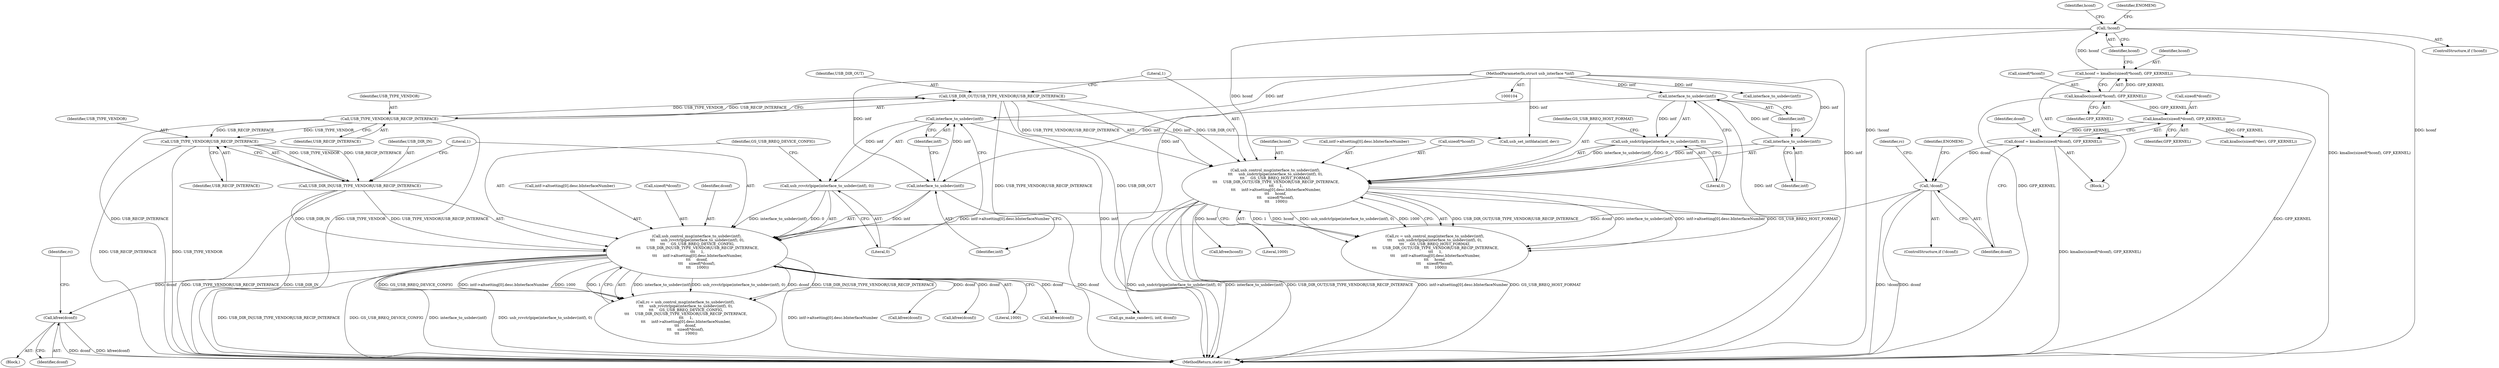 digraph "0_linux_c919a3069c775c1c876bec55e00b2305d5125caa@API" {
"1000237" [label="(Call,kfree(dconf))"];
"1000197" [label="(Call,usb_control_msg(interface_to_usbdev(intf),\n \t\t\t     usb_rcvctrlpipe(interface_to_usbdev(intf), 0),\n \t\t\t     GS_USB_BREQ_DEVICE_CONFIG,\n \t\t\t     USB_DIR_IN|USB_TYPE_VENDOR|USB_RECIP_INTERFACE,\n \t\t\t     1,\n \t\t\t     intf->altsetting[0].desc.bInterfaceNumber,\n\t\t\t     dconf,\n\t\t\t     sizeof(*dconf),\n \t\t\t     1000))"];
"1000200" [label="(Call,usb_rcvctrlpipe(interface_to_usbdev(intf), 0))"];
"1000201" [label="(Call,interface_to_usbdev(intf))"];
"1000198" [label="(Call,interface_to_usbdev(intf))"];
"1000142" [label="(Call,interface_to_usbdev(intf))"];
"1000139" [label="(Call,interface_to_usbdev(intf))"];
"1000105" [label="(MethodParameterIn,struct usb_interface *intf)"];
"1000205" [label="(Call,USB_DIR_IN|USB_TYPE_VENDOR|USB_RECIP_INTERFACE)"];
"1000207" [label="(Call,USB_TYPE_VENDOR|USB_RECIP_INTERFACE)"];
"1000148" [label="(Call,USB_TYPE_VENDOR|USB_RECIP_INTERFACE)"];
"1000138" [label="(Call,usb_control_msg(interface_to_usbdev(intf),\n\t\t\t     usb_sndctrlpipe(interface_to_usbdev(intf), 0),\n\t\t\t     GS_USB_BREQ_HOST_FORMAT,\n \t\t\t     USB_DIR_OUT|USB_TYPE_VENDOR|USB_RECIP_INTERFACE,\n \t\t\t     1,\n \t\t\t     intf->altsetting[0].desc.bInterfaceNumber,\n\t\t\t     hconf,\n\t\t\t     sizeof(*hconf),\n \t\t\t     1000))"];
"1000141" [label="(Call,usb_sndctrlpipe(interface_to_usbdev(intf), 0))"];
"1000146" [label="(Call,USB_DIR_OUT|USB_TYPE_VENDOR|USB_RECIP_INTERFACE)"];
"1000126" [label="(Call,!hconf)"];
"1000118" [label="(Call,hconf = kmalloc(sizeof(*hconf), GFP_KERNEL))"];
"1000120" [label="(Call,kmalloc(sizeof(*hconf), GFP_KERNEL))"];
"1000190" [label="(Call,!dconf)"];
"1000182" [label="(Call,dconf = kmalloc(sizeof(*dconf), GFP_KERNEL))"];
"1000184" [label="(Call,kmalloc(sizeof(*dconf), GFP_KERNEL))"];
"1000201" [label="(Call,interface_to_usbdev(intf))"];
"1000166" [label="(Call,kfree(hconf))"];
"1000221" [label="(Call,sizeof(*dconf))"];
"1000148" [label="(Call,USB_TYPE_VENDOR|USB_RECIP_INTERFACE)"];
"1000136" [label="(Call,rc = usb_control_msg(interface_to_usbdev(intf),\n\t\t\t     usb_sndctrlpipe(interface_to_usbdev(intf), 0),\n\t\t\t     GS_USB_BREQ_HOST_FORMAT,\n \t\t\t     USB_DIR_OUT|USB_TYPE_VENDOR|USB_RECIP_INTERFACE,\n \t\t\t     1,\n \t\t\t     intf->altsetting[0].desc.bInterfaceNumber,\n\t\t\t     hconf,\n\t\t\t     sizeof(*hconf),\n \t\t\t     1000))"];
"1000143" [label="(Identifier,intf)"];
"1000184" [label="(Call,kmalloc(sizeof(*dconf), GFP_KERNEL))"];
"1000146" [label="(Call,USB_DIR_OUT|USB_TYPE_VENDOR|USB_RECIP_INTERFACE)"];
"1000151" [label="(Literal,1)"];
"1000224" [label="(Literal,1000)"];
"1000274" [label="(Call,kzalloc(sizeof(*dev), GFP_KERNEL))"];
"1000125" [label="(ControlStructure,if (!hconf))"];
"1000107" [label="(Block,)"];
"1000133" [label="(Identifier,hconf)"];
"1000145" [label="(Identifier,GS_USB_BREQ_HOST_FORMAT)"];
"1000165" [label="(Literal,1000)"];
"1000206" [label="(Identifier,USB_DIR_IN)"];
"1000283" [label="(Call,kfree(dconf))"];
"1000229" [label="(Block,)"];
"1000204" [label="(Identifier,GS_USB_BREQ_DEVICE_CONFIG)"];
"1000240" [label="(Identifier,rc)"];
"1000161" [label="(Identifier,hconf)"];
"1000199" [label="(Identifier,intf)"];
"1000120" [label="(Call,kmalloc(sizeof(*hconf), GFP_KERNEL))"];
"1000306" [label="(Call,interface_to_usbdev(intf))"];
"1000144" [label="(Literal,0)"];
"1000127" [label="(Identifier,hconf)"];
"1000196" [label="(Identifier,rc)"];
"1000188" [label="(Identifier,GFP_KERNEL)"];
"1000189" [label="(ControlStructure,if (!dconf))"];
"1000191" [label="(Identifier,dconf)"];
"1000142" [label="(Call,interface_to_usbdev(intf))"];
"1000209" [label="(Identifier,USB_RECIP_INTERFACE)"];
"1000124" [label="(Identifier,GFP_KERNEL)"];
"1000195" [label="(Call,rc = usb_control_msg(interface_to_usbdev(intf),\n \t\t\t     usb_rcvctrlpipe(interface_to_usbdev(intf), 0),\n \t\t\t     GS_USB_BREQ_DEVICE_CONFIG,\n \t\t\t     USB_DIR_IN|USB_TYPE_VENDOR|USB_RECIP_INTERFACE,\n \t\t\t     1,\n \t\t\t     intf->altsetting[0].desc.bInterfaceNumber,\n\t\t\t     dconf,\n\t\t\t     sizeof(*dconf),\n \t\t\t     1000))"];
"1000198" [label="(Call,interface_to_usbdev(intf))"];
"1000200" [label="(Call,usb_rcvctrlpipe(interface_to_usbdev(intf), 0))"];
"1000220" [label="(Identifier,dconf)"];
"1000207" [label="(Call,USB_TYPE_VENDOR|USB_RECIP_INTERFACE)"];
"1000147" [label="(Identifier,USB_DIR_OUT)"];
"1000152" [label="(Call,intf->altsetting[0].desc.bInterfaceNumber)"];
"1000237" [label="(Call,kfree(dconf))"];
"1000185" [label="(Call,sizeof(*dconf))"];
"1000382" [label="(Call,kfree(dconf))"];
"1000203" [label="(Literal,0)"];
"1000194" [label="(Identifier,ENOMEM)"];
"1000208" [label="(Identifier,USB_TYPE_VENDOR)"];
"1000238" [label="(Identifier,dconf)"];
"1000150" [label="(Identifier,USB_RECIP_INTERFACE)"];
"1000205" [label="(Call,USB_DIR_IN|USB_TYPE_VENDOR|USB_RECIP_INTERFACE)"];
"1000140" [label="(Identifier,intf)"];
"1000118" [label="(Call,hconf = kmalloc(sizeof(*hconf), GFP_KERNEL))"];
"1000141" [label="(Call,usb_sndctrlpipe(interface_to_usbdev(intf), 0))"];
"1000197" [label="(Call,usb_control_msg(interface_to_usbdev(intf),\n \t\t\t     usb_rcvctrlpipe(interface_to_usbdev(intf), 0),\n \t\t\t     GS_USB_BREQ_DEVICE_CONFIG,\n \t\t\t     USB_DIR_IN|USB_TYPE_VENDOR|USB_RECIP_INTERFACE,\n \t\t\t     1,\n \t\t\t     intf->altsetting[0].desc.bInterfaceNumber,\n\t\t\t     dconf,\n\t\t\t     sizeof(*dconf),\n \t\t\t     1000))"];
"1000182" [label="(Call,dconf = kmalloc(sizeof(*dconf), GFP_KERNEL))"];
"1000202" [label="(Identifier,intf)"];
"1000139" [label="(Call,interface_to_usbdev(intf))"];
"1000121" [label="(Call,sizeof(*hconf))"];
"1000119" [label="(Identifier,hconf)"];
"1000190" [label="(Call,!dconf)"];
"1000183" [label="(Identifier,dconf)"];
"1000386" [label="(MethodReturn,static int)"];
"1000149" [label="(Identifier,USB_TYPE_VENDOR)"];
"1000162" [label="(Call,sizeof(*hconf))"];
"1000210" [label="(Literal,1)"];
"1000126" [label="(Call,!hconf)"];
"1000138" [label="(Call,usb_control_msg(interface_to_usbdev(intf),\n\t\t\t     usb_sndctrlpipe(interface_to_usbdev(intf), 0),\n\t\t\t     GS_USB_BREQ_HOST_FORMAT,\n \t\t\t     USB_DIR_OUT|USB_TYPE_VENDOR|USB_RECIP_INTERFACE,\n \t\t\t     1,\n \t\t\t     intf->altsetting[0].desc.bInterfaceNumber,\n\t\t\t     hconf,\n\t\t\t     sizeof(*hconf),\n \t\t\t     1000))"];
"1000267" [label="(Call,kfree(dconf))"];
"1000105" [label="(MethodParameterIn,struct usb_interface *intf)"];
"1000299" [label="(Call,usb_set_intfdata(intf, dev))"];
"1000324" [label="(Call,gs_make_candev(i, intf, dconf))"];
"1000130" [label="(Identifier,ENOMEM)"];
"1000211" [label="(Call,intf->altsetting[0].desc.bInterfaceNumber)"];
"1000237" -> "1000229"  [label="AST: "];
"1000237" -> "1000238"  [label="CFG: "];
"1000238" -> "1000237"  [label="AST: "];
"1000240" -> "1000237"  [label="CFG: "];
"1000237" -> "1000386"  [label="DDG: kfree(dconf)"];
"1000237" -> "1000386"  [label="DDG: dconf"];
"1000197" -> "1000237"  [label="DDG: dconf"];
"1000197" -> "1000195"  [label="AST: "];
"1000197" -> "1000224"  [label="CFG: "];
"1000198" -> "1000197"  [label="AST: "];
"1000200" -> "1000197"  [label="AST: "];
"1000204" -> "1000197"  [label="AST: "];
"1000205" -> "1000197"  [label="AST: "];
"1000210" -> "1000197"  [label="AST: "];
"1000211" -> "1000197"  [label="AST: "];
"1000220" -> "1000197"  [label="AST: "];
"1000221" -> "1000197"  [label="AST: "];
"1000224" -> "1000197"  [label="AST: "];
"1000195" -> "1000197"  [label="CFG: "];
"1000197" -> "1000386"  [label="DDG: usb_rcvctrlpipe(interface_to_usbdev(intf), 0)"];
"1000197" -> "1000386"  [label="DDG: intf->altsetting[0].desc.bInterfaceNumber"];
"1000197" -> "1000386"  [label="DDG: USB_DIR_IN|USB_TYPE_VENDOR|USB_RECIP_INTERFACE"];
"1000197" -> "1000386"  [label="DDG: GS_USB_BREQ_DEVICE_CONFIG"];
"1000197" -> "1000386"  [label="DDG: interface_to_usbdev(intf)"];
"1000197" -> "1000195"  [label="DDG: interface_to_usbdev(intf)"];
"1000197" -> "1000195"  [label="DDG: usb_rcvctrlpipe(interface_to_usbdev(intf), 0)"];
"1000197" -> "1000195"  [label="DDG: dconf"];
"1000197" -> "1000195"  [label="DDG: USB_DIR_IN|USB_TYPE_VENDOR|USB_RECIP_INTERFACE"];
"1000197" -> "1000195"  [label="DDG: GS_USB_BREQ_DEVICE_CONFIG"];
"1000197" -> "1000195"  [label="DDG: intf->altsetting[0].desc.bInterfaceNumber"];
"1000197" -> "1000195"  [label="DDG: 1000"];
"1000197" -> "1000195"  [label="DDG: 1"];
"1000200" -> "1000197"  [label="DDG: interface_to_usbdev(intf)"];
"1000200" -> "1000197"  [label="DDG: 0"];
"1000198" -> "1000197"  [label="DDG: intf"];
"1000205" -> "1000197"  [label="DDG: USB_DIR_IN"];
"1000205" -> "1000197"  [label="DDG: USB_TYPE_VENDOR|USB_RECIP_INTERFACE"];
"1000138" -> "1000197"  [label="DDG: intf->altsetting[0].desc.bInterfaceNumber"];
"1000190" -> "1000197"  [label="DDG: dconf"];
"1000197" -> "1000267"  [label="DDG: dconf"];
"1000197" -> "1000283"  [label="DDG: dconf"];
"1000197" -> "1000324"  [label="DDG: dconf"];
"1000197" -> "1000382"  [label="DDG: dconf"];
"1000200" -> "1000203"  [label="CFG: "];
"1000201" -> "1000200"  [label="AST: "];
"1000203" -> "1000200"  [label="AST: "];
"1000204" -> "1000200"  [label="CFG: "];
"1000201" -> "1000200"  [label="DDG: intf"];
"1000201" -> "1000202"  [label="CFG: "];
"1000202" -> "1000201"  [label="AST: "];
"1000203" -> "1000201"  [label="CFG: "];
"1000201" -> "1000386"  [label="DDG: intf"];
"1000198" -> "1000201"  [label="DDG: intf"];
"1000105" -> "1000201"  [label="DDG: intf"];
"1000201" -> "1000299"  [label="DDG: intf"];
"1000198" -> "1000199"  [label="CFG: "];
"1000199" -> "1000198"  [label="AST: "];
"1000202" -> "1000198"  [label="CFG: "];
"1000142" -> "1000198"  [label="DDG: intf"];
"1000105" -> "1000198"  [label="DDG: intf"];
"1000142" -> "1000141"  [label="AST: "];
"1000142" -> "1000143"  [label="CFG: "];
"1000143" -> "1000142"  [label="AST: "];
"1000144" -> "1000142"  [label="CFG: "];
"1000142" -> "1000386"  [label="DDG: intf"];
"1000142" -> "1000141"  [label="DDG: intf"];
"1000139" -> "1000142"  [label="DDG: intf"];
"1000105" -> "1000142"  [label="DDG: intf"];
"1000139" -> "1000138"  [label="AST: "];
"1000139" -> "1000140"  [label="CFG: "];
"1000140" -> "1000139"  [label="AST: "];
"1000143" -> "1000139"  [label="CFG: "];
"1000139" -> "1000138"  [label="DDG: intf"];
"1000105" -> "1000139"  [label="DDG: intf"];
"1000105" -> "1000104"  [label="AST: "];
"1000105" -> "1000386"  [label="DDG: intf"];
"1000105" -> "1000299"  [label="DDG: intf"];
"1000105" -> "1000306"  [label="DDG: intf"];
"1000105" -> "1000324"  [label="DDG: intf"];
"1000205" -> "1000207"  [label="CFG: "];
"1000206" -> "1000205"  [label="AST: "];
"1000207" -> "1000205"  [label="AST: "];
"1000210" -> "1000205"  [label="CFG: "];
"1000205" -> "1000386"  [label="DDG: USB_DIR_IN"];
"1000205" -> "1000386"  [label="DDG: USB_TYPE_VENDOR|USB_RECIP_INTERFACE"];
"1000207" -> "1000205"  [label="DDG: USB_TYPE_VENDOR"];
"1000207" -> "1000205"  [label="DDG: USB_RECIP_INTERFACE"];
"1000207" -> "1000209"  [label="CFG: "];
"1000208" -> "1000207"  [label="AST: "];
"1000209" -> "1000207"  [label="AST: "];
"1000207" -> "1000386"  [label="DDG: USB_RECIP_INTERFACE"];
"1000207" -> "1000386"  [label="DDG: USB_TYPE_VENDOR"];
"1000148" -> "1000207"  [label="DDG: USB_TYPE_VENDOR"];
"1000148" -> "1000207"  [label="DDG: USB_RECIP_INTERFACE"];
"1000148" -> "1000146"  [label="AST: "];
"1000148" -> "1000150"  [label="CFG: "];
"1000149" -> "1000148"  [label="AST: "];
"1000150" -> "1000148"  [label="AST: "];
"1000146" -> "1000148"  [label="CFG: "];
"1000148" -> "1000386"  [label="DDG: USB_TYPE_VENDOR"];
"1000148" -> "1000386"  [label="DDG: USB_RECIP_INTERFACE"];
"1000148" -> "1000146"  [label="DDG: USB_TYPE_VENDOR"];
"1000148" -> "1000146"  [label="DDG: USB_RECIP_INTERFACE"];
"1000138" -> "1000136"  [label="AST: "];
"1000138" -> "1000165"  [label="CFG: "];
"1000141" -> "1000138"  [label="AST: "];
"1000145" -> "1000138"  [label="AST: "];
"1000146" -> "1000138"  [label="AST: "];
"1000151" -> "1000138"  [label="AST: "];
"1000152" -> "1000138"  [label="AST: "];
"1000161" -> "1000138"  [label="AST: "];
"1000162" -> "1000138"  [label="AST: "];
"1000165" -> "1000138"  [label="AST: "];
"1000136" -> "1000138"  [label="CFG: "];
"1000138" -> "1000386"  [label="DDG: usb_sndctrlpipe(interface_to_usbdev(intf), 0)"];
"1000138" -> "1000386"  [label="DDG: interface_to_usbdev(intf)"];
"1000138" -> "1000386"  [label="DDG: intf->altsetting[0].desc.bInterfaceNumber"];
"1000138" -> "1000386"  [label="DDG: GS_USB_BREQ_HOST_FORMAT"];
"1000138" -> "1000386"  [label="DDG: USB_DIR_OUT|USB_TYPE_VENDOR|USB_RECIP_INTERFACE"];
"1000138" -> "1000136"  [label="DDG: USB_DIR_OUT|USB_TYPE_VENDOR|USB_RECIP_INTERFACE"];
"1000138" -> "1000136"  [label="DDG: interface_to_usbdev(intf)"];
"1000138" -> "1000136"  [label="DDG: intf->altsetting[0].desc.bInterfaceNumber"];
"1000138" -> "1000136"  [label="DDG: GS_USB_BREQ_HOST_FORMAT"];
"1000138" -> "1000136"  [label="DDG: 1"];
"1000138" -> "1000136"  [label="DDG: hconf"];
"1000138" -> "1000136"  [label="DDG: usb_sndctrlpipe(interface_to_usbdev(intf), 0)"];
"1000138" -> "1000136"  [label="DDG: 1000"];
"1000141" -> "1000138"  [label="DDG: interface_to_usbdev(intf)"];
"1000141" -> "1000138"  [label="DDG: 0"];
"1000146" -> "1000138"  [label="DDG: USB_DIR_OUT"];
"1000146" -> "1000138"  [label="DDG: USB_TYPE_VENDOR|USB_RECIP_INTERFACE"];
"1000126" -> "1000138"  [label="DDG: hconf"];
"1000138" -> "1000166"  [label="DDG: hconf"];
"1000141" -> "1000144"  [label="CFG: "];
"1000144" -> "1000141"  [label="AST: "];
"1000145" -> "1000141"  [label="CFG: "];
"1000147" -> "1000146"  [label="AST: "];
"1000151" -> "1000146"  [label="CFG: "];
"1000146" -> "1000386"  [label="DDG: USB_TYPE_VENDOR|USB_RECIP_INTERFACE"];
"1000146" -> "1000386"  [label="DDG: USB_DIR_OUT"];
"1000126" -> "1000125"  [label="AST: "];
"1000126" -> "1000127"  [label="CFG: "];
"1000127" -> "1000126"  [label="AST: "];
"1000130" -> "1000126"  [label="CFG: "];
"1000133" -> "1000126"  [label="CFG: "];
"1000126" -> "1000386"  [label="DDG: !hconf"];
"1000126" -> "1000386"  [label="DDG: hconf"];
"1000118" -> "1000126"  [label="DDG: hconf"];
"1000118" -> "1000107"  [label="AST: "];
"1000118" -> "1000120"  [label="CFG: "];
"1000119" -> "1000118"  [label="AST: "];
"1000120" -> "1000118"  [label="AST: "];
"1000127" -> "1000118"  [label="CFG: "];
"1000118" -> "1000386"  [label="DDG: kmalloc(sizeof(*hconf), GFP_KERNEL)"];
"1000120" -> "1000118"  [label="DDG: GFP_KERNEL"];
"1000120" -> "1000124"  [label="CFG: "];
"1000121" -> "1000120"  [label="AST: "];
"1000124" -> "1000120"  [label="AST: "];
"1000120" -> "1000386"  [label="DDG: GFP_KERNEL"];
"1000120" -> "1000184"  [label="DDG: GFP_KERNEL"];
"1000190" -> "1000189"  [label="AST: "];
"1000190" -> "1000191"  [label="CFG: "];
"1000191" -> "1000190"  [label="AST: "];
"1000194" -> "1000190"  [label="CFG: "];
"1000196" -> "1000190"  [label="CFG: "];
"1000190" -> "1000386"  [label="DDG: !dconf"];
"1000190" -> "1000386"  [label="DDG: dconf"];
"1000182" -> "1000190"  [label="DDG: dconf"];
"1000182" -> "1000107"  [label="AST: "];
"1000182" -> "1000184"  [label="CFG: "];
"1000183" -> "1000182"  [label="AST: "];
"1000184" -> "1000182"  [label="AST: "];
"1000191" -> "1000182"  [label="CFG: "];
"1000182" -> "1000386"  [label="DDG: kmalloc(sizeof(*dconf), GFP_KERNEL)"];
"1000184" -> "1000182"  [label="DDG: GFP_KERNEL"];
"1000184" -> "1000188"  [label="CFG: "];
"1000185" -> "1000184"  [label="AST: "];
"1000188" -> "1000184"  [label="AST: "];
"1000184" -> "1000386"  [label="DDG: GFP_KERNEL"];
"1000184" -> "1000274"  [label="DDG: GFP_KERNEL"];
}
